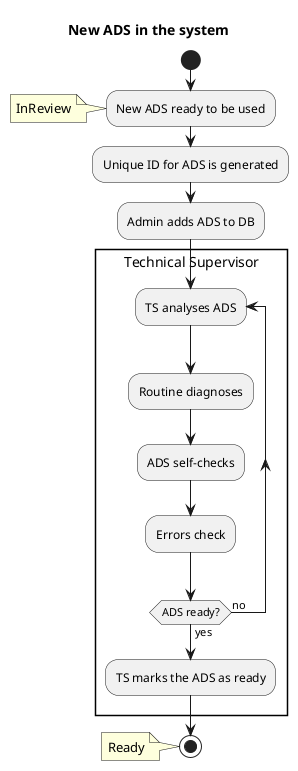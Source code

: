 @startuml
title New ADS in the system

start
:New ADS ready to be used;
note left: InReview

:Unique ID for ADS is generated;
:Admin adds ADS to DB;

rectangle Technical Supervisor {
    
    repeat :TS analyses ADS;
        :Routine diagnoses;
        :ADS self-checks;
        :Errors check; 
    repeat while (ADS ready?) is (no) not (yes)

    :TS marks the ADS as ready;
}
stop
note left: Ready

@enduml